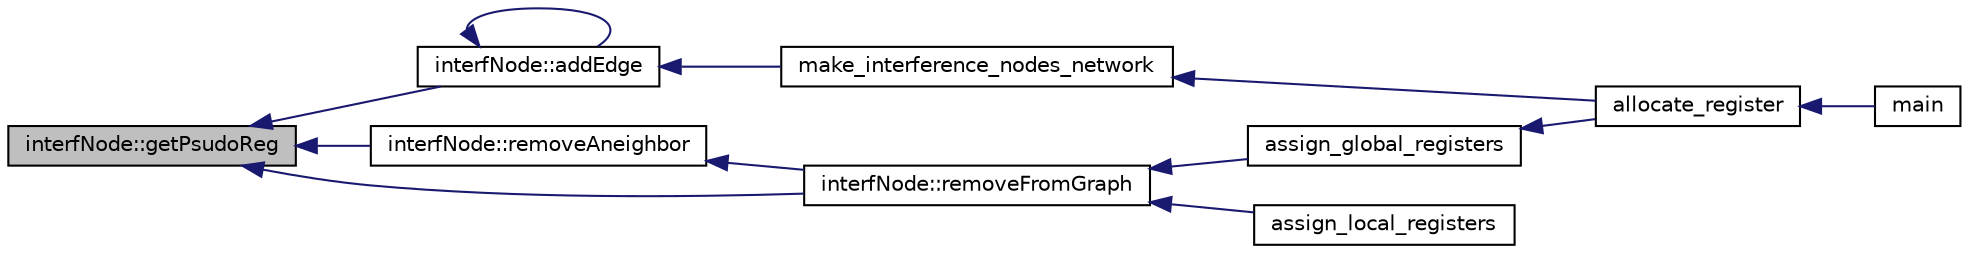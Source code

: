 digraph G
{
  edge [fontname="Helvetica",fontsize="10",labelfontname="Helvetica",labelfontsize="10"];
  node [fontname="Helvetica",fontsize="10",shape=record];
  rankdir=LR;
  Node1 [label="interfNode::getPsudoReg",height=0.2,width=0.4,color="black", fillcolor="grey75", style="filled" fontcolor="black"];
  Node1 -> Node2 [dir=back,color="midnightblue",fontsize="10",style="solid",fontname="Helvetica"];
  Node2 [label="interfNode::addEdge",height=0.2,width=0.4,color="black", fillcolor="white", style="filled",URL="$classinterfNode.html#ad6ed82efebee0dd2b0334aec5a7c0059"];
  Node2 -> Node2 [dir=back,color="midnightblue",fontsize="10",style="solid",fontname="Helvetica"];
  Node2 -> Node3 [dir=back,color="midnightblue",fontsize="10",style="solid",fontname="Helvetica"];
  Node3 [label="make_interference_nodes_network",height=0.2,width=0.4,color="black", fillcolor="white", style="filled",URL="$registerAllocate_8cpp.html#a44ba610b0d634eb37dc4a1228f9fe6d7"];
  Node3 -> Node4 [dir=back,color="midnightblue",fontsize="10",style="solid",fontname="Helvetica"];
  Node4 [label="allocate_register",height=0.2,width=0.4,color="black", fillcolor="white", style="filled",URL="$registerAllocate_8h.html#adaeef7e1cff31b45dd8d7d8adbcd1662"];
  Node4 -> Node5 [dir=back,color="midnightblue",fontsize="10",style="solid",fontname="Helvetica"];
  Node5 [label="main",height=0.2,width=0.4,color="black", fillcolor="white", style="filled",URL="$main_8cpp.html#a0ddf1224851353fc92bfbff6f499fa97"];
  Node1 -> Node6 [dir=back,color="midnightblue",fontsize="10",style="solid",fontname="Helvetica"];
  Node6 [label="interfNode::removeAneighbor",height=0.2,width=0.4,color="black", fillcolor="white", style="filled",URL="$classinterfNode.html#a28de448897ec0c075e14f34c9aec4938"];
  Node6 -> Node7 [dir=back,color="midnightblue",fontsize="10",style="solid",fontname="Helvetica"];
  Node7 [label="interfNode::removeFromGraph",height=0.2,width=0.4,color="black", fillcolor="white", style="filled",URL="$classinterfNode.html#a73af59beda246607573abffaf434c232"];
  Node7 -> Node8 [dir=back,color="midnightblue",fontsize="10",style="solid",fontname="Helvetica"];
  Node8 [label="assign_global_registers",height=0.2,width=0.4,color="black", fillcolor="white", style="filled",URL="$registerAllocate_8cpp.html#ad793e858badbde1ceff1536fc3145c65"];
  Node8 -> Node4 [dir=back,color="midnightblue",fontsize="10",style="solid",fontname="Helvetica"];
  Node7 -> Node9 [dir=back,color="midnightblue",fontsize="10",style="solid",fontname="Helvetica"];
  Node9 [label="assign_local_registers",height=0.2,width=0.4,color="black", fillcolor="white", style="filled",URL="$registerAllocate_8cpp.html#a66bb4ccca1dacd495fef9d58f1ed6620"];
  Node1 -> Node7 [dir=back,color="midnightblue",fontsize="10",style="solid",fontname="Helvetica"];
}
